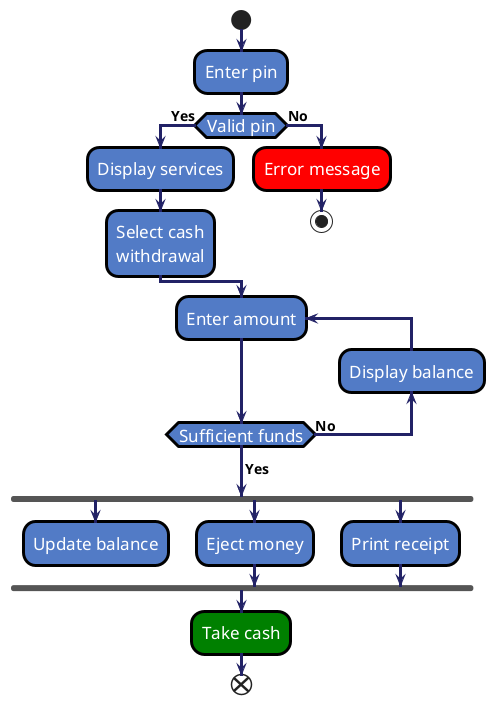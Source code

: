 /' Basic Asynchronous Flow Sequence Diagram '/
@startuml

' hide the spot
hide stereotype

skinparam useBetaStyle true

skinparam activity {
    ArrowColor #222266
    ArrowFontSize 14
    ArrowFontStyle bold
    BackgroundColor #527BC6
    BorderColor black
    BorderThickness 3
    FontColor white
    FontSize 17
}

start

:Enter pin;

if (Valid pin) then (Yes)
  :Display services;
  :Select cash
  withdrawal;
else (No)
#Red :Error message;
  stop
endif

repeat :Enter amount;
  backward:Display balance;
repeat while (Sufficient funds) is (No)
->Yes;

fork
  :Update balance;
  detach
forkagain
  :Eject money;
forkagain
  :Print receipt;
endfork
#Green:Take cash;
end

@enduml

